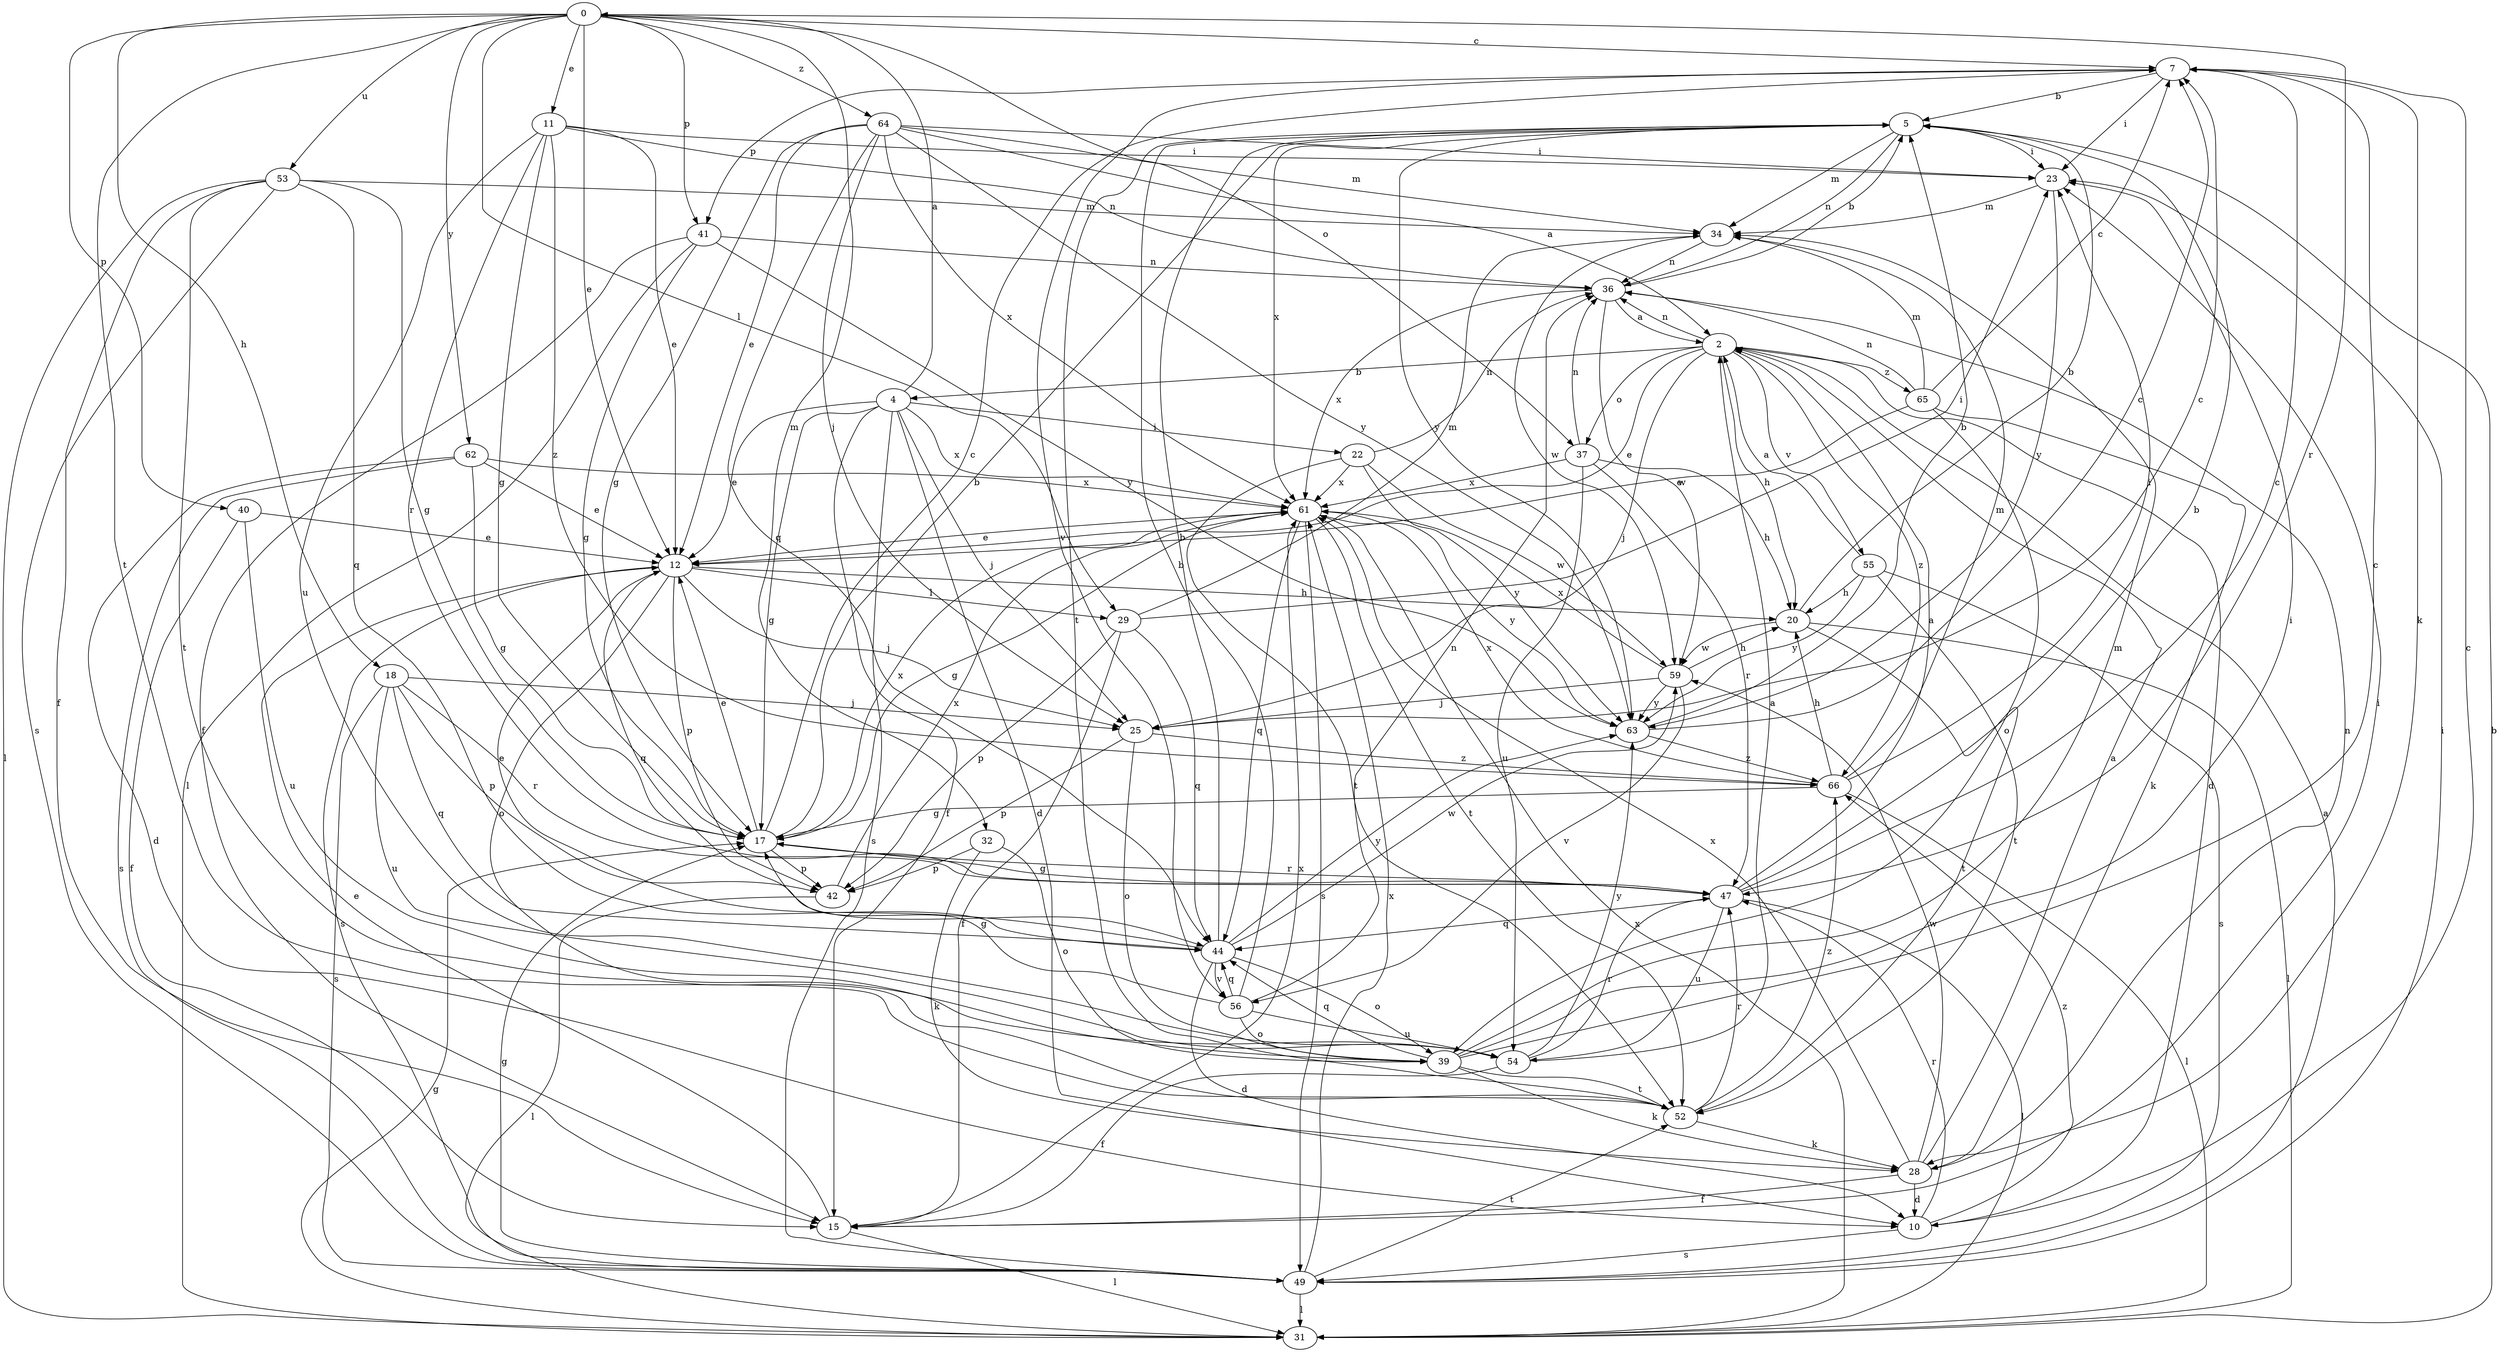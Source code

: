 strict digraph  {
0;
2;
4;
5;
7;
10;
11;
12;
15;
17;
18;
20;
22;
23;
25;
28;
29;
31;
32;
34;
36;
37;
39;
40;
41;
42;
44;
47;
49;
52;
53;
54;
55;
56;
59;
61;
62;
63;
64;
65;
66;
0 -> 7  [label=c];
0 -> 11  [label=e];
0 -> 12  [label=e];
0 -> 18  [label=h];
0 -> 29  [label=l];
0 -> 32  [label=m];
0 -> 37  [label=o];
0 -> 40  [label=p];
0 -> 41  [label=p];
0 -> 47  [label=r];
0 -> 52  [label=t];
0 -> 53  [label=u];
0 -> 62  [label=y];
0 -> 64  [label=z];
2 -> 4  [label=b];
2 -> 10  [label=d];
2 -> 12  [label=e];
2 -> 20  [label=h];
2 -> 25  [label=j];
2 -> 36  [label=n];
2 -> 37  [label=o];
2 -> 55  [label=v];
2 -> 65  [label=z];
2 -> 66  [label=z];
4 -> 0  [label=a];
4 -> 10  [label=d];
4 -> 12  [label=e];
4 -> 15  [label=f];
4 -> 17  [label=g];
4 -> 22  [label=i];
4 -> 25  [label=j];
4 -> 49  [label=s];
4 -> 61  [label=x];
5 -> 23  [label=i];
5 -> 34  [label=m];
5 -> 36  [label=n];
5 -> 52  [label=t];
5 -> 61  [label=x];
5 -> 63  [label=y];
7 -> 5  [label=b];
7 -> 23  [label=i];
7 -> 28  [label=k];
7 -> 41  [label=p];
7 -> 56  [label=v];
10 -> 7  [label=c];
10 -> 47  [label=r];
10 -> 49  [label=s];
10 -> 66  [label=z];
11 -> 12  [label=e];
11 -> 17  [label=g];
11 -> 23  [label=i];
11 -> 36  [label=n];
11 -> 47  [label=r];
11 -> 54  [label=u];
11 -> 66  [label=z];
12 -> 20  [label=h];
12 -> 25  [label=j];
12 -> 29  [label=l];
12 -> 39  [label=o];
12 -> 42  [label=p];
12 -> 44  [label=q];
12 -> 49  [label=s];
15 -> 12  [label=e];
15 -> 23  [label=i];
15 -> 31  [label=l];
15 -> 61  [label=x];
17 -> 5  [label=b];
17 -> 7  [label=c];
17 -> 12  [label=e];
17 -> 42  [label=p];
17 -> 47  [label=r];
17 -> 61  [label=x];
18 -> 25  [label=j];
18 -> 42  [label=p];
18 -> 44  [label=q];
18 -> 47  [label=r];
18 -> 49  [label=s];
18 -> 54  [label=u];
20 -> 5  [label=b];
20 -> 31  [label=l];
20 -> 52  [label=t];
20 -> 59  [label=w];
22 -> 36  [label=n];
22 -> 52  [label=t];
22 -> 59  [label=w];
22 -> 61  [label=x];
22 -> 63  [label=y];
23 -> 34  [label=m];
23 -> 63  [label=y];
25 -> 7  [label=c];
25 -> 39  [label=o];
25 -> 42  [label=p];
25 -> 66  [label=z];
28 -> 2  [label=a];
28 -> 10  [label=d];
28 -> 15  [label=f];
28 -> 36  [label=n];
28 -> 59  [label=w];
28 -> 61  [label=x];
29 -> 15  [label=f];
29 -> 23  [label=i];
29 -> 34  [label=m];
29 -> 42  [label=p];
29 -> 44  [label=q];
31 -> 5  [label=b];
31 -> 17  [label=g];
31 -> 61  [label=x];
32 -> 28  [label=k];
32 -> 39  [label=o];
32 -> 42  [label=p];
34 -> 36  [label=n];
34 -> 59  [label=w];
36 -> 2  [label=a];
36 -> 5  [label=b];
36 -> 59  [label=w];
36 -> 61  [label=x];
37 -> 20  [label=h];
37 -> 36  [label=n];
37 -> 47  [label=r];
37 -> 54  [label=u];
37 -> 61  [label=x];
39 -> 7  [label=c];
39 -> 23  [label=i];
39 -> 28  [label=k];
39 -> 34  [label=m];
39 -> 44  [label=q];
39 -> 52  [label=t];
40 -> 12  [label=e];
40 -> 15  [label=f];
40 -> 54  [label=u];
41 -> 15  [label=f];
41 -> 17  [label=g];
41 -> 31  [label=l];
41 -> 36  [label=n];
41 -> 63  [label=y];
42 -> 31  [label=l];
42 -> 61  [label=x];
44 -> 5  [label=b];
44 -> 10  [label=d];
44 -> 12  [label=e];
44 -> 39  [label=o];
44 -> 56  [label=v];
44 -> 59  [label=w];
44 -> 63  [label=y];
47 -> 2  [label=a];
47 -> 5  [label=b];
47 -> 7  [label=c];
47 -> 17  [label=g];
47 -> 31  [label=l];
47 -> 44  [label=q];
47 -> 54  [label=u];
49 -> 2  [label=a];
49 -> 17  [label=g];
49 -> 23  [label=i];
49 -> 31  [label=l];
49 -> 52  [label=t];
49 -> 61  [label=x];
52 -> 28  [label=k];
52 -> 47  [label=r];
52 -> 66  [label=z];
53 -> 15  [label=f];
53 -> 17  [label=g];
53 -> 31  [label=l];
53 -> 34  [label=m];
53 -> 44  [label=q];
53 -> 49  [label=s];
53 -> 52  [label=t];
54 -> 2  [label=a];
54 -> 15  [label=f];
54 -> 47  [label=r];
54 -> 63  [label=y];
55 -> 2  [label=a];
55 -> 20  [label=h];
55 -> 49  [label=s];
55 -> 52  [label=t];
55 -> 63  [label=y];
56 -> 5  [label=b];
56 -> 17  [label=g];
56 -> 36  [label=n];
56 -> 39  [label=o];
56 -> 44  [label=q];
56 -> 54  [label=u];
59 -> 20  [label=h];
59 -> 25  [label=j];
59 -> 56  [label=v];
59 -> 61  [label=x];
59 -> 63  [label=y];
61 -> 12  [label=e];
61 -> 17  [label=g];
61 -> 44  [label=q];
61 -> 49  [label=s];
61 -> 52  [label=t];
61 -> 63  [label=y];
62 -> 10  [label=d];
62 -> 12  [label=e];
62 -> 17  [label=g];
62 -> 49  [label=s];
62 -> 61  [label=x];
63 -> 5  [label=b];
63 -> 7  [label=c];
63 -> 66  [label=z];
64 -> 2  [label=a];
64 -> 12  [label=e];
64 -> 17  [label=g];
64 -> 23  [label=i];
64 -> 25  [label=j];
64 -> 34  [label=m];
64 -> 44  [label=q];
64 -> 61  [label=x];
64 -> 63  [label=y];
65 -> 7  [label=c];
65 -> 12  [label=e];
65 -> 28  [label=k];
65 -> 34  [label=m];
65 -> 36  [label=n];
65 -> 39  [label=o];
66 -> 17  [label=g];
66 -> 20  [label=h];
66 -> 23  [label=i];
66 -> 31  [label=l];
66 -> 34  [label=m];
66 -> 61  [label=x];
}
